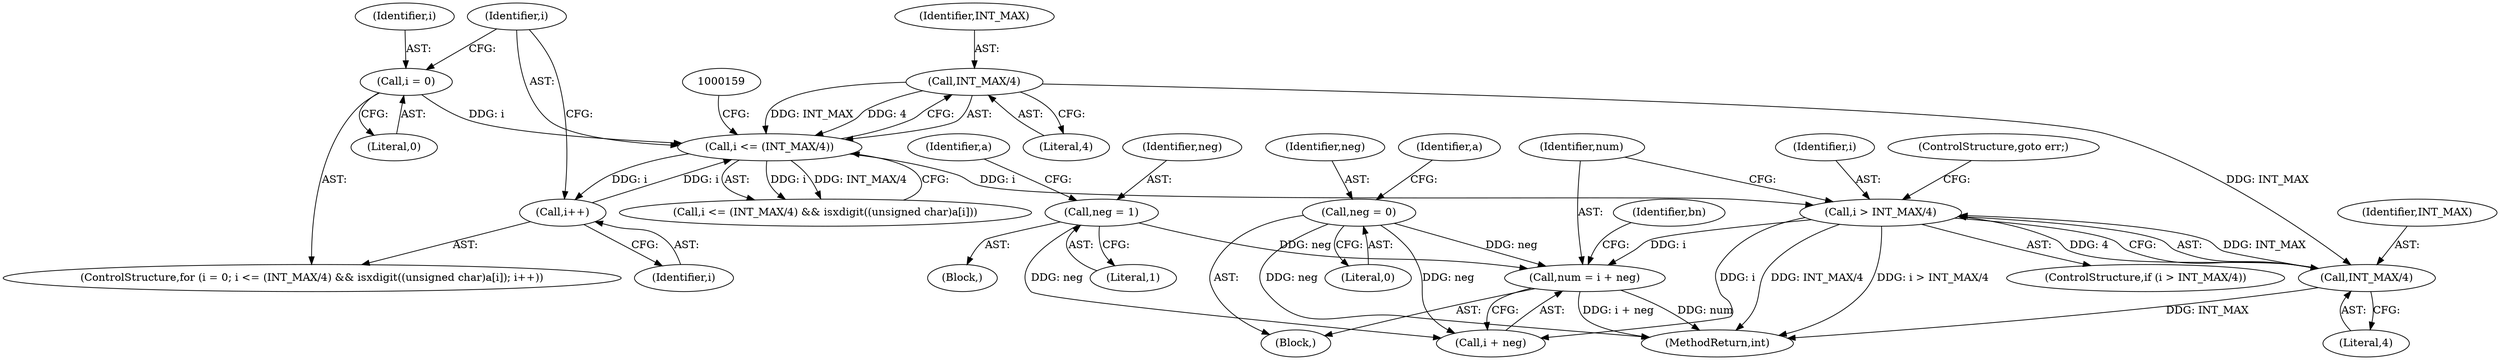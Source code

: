 digraph "0_openssl_c175308407858afff3fc8c2e5e085d94d12edc7d@integer" {
"1000173" [label="(Call,num = i + neg)"];
"1000167" [label="(Call,i > INT_MAX/4)"];
"1000152" [label="(Call,i <= (INT_MAX/4))"];
"1000163" [label="(Call,i++)"];
"1000148" [label="(Call,i = 0)"];
"1000154" [label="(Call,INT_MAX/4)"];
"1000169" [label="(Call,INT_MAX/4)"];
"1000113" [label="(Call,neg = 0)"];
"1000140" [label="(Call,neg = 1)"];
"1000184" [label="(MethodReturn,int)"];
"1000142" [label="(Literal,1)"];
"1000170" [label="(Identifier,INT_MAX)"];
"1000163" [label="(Call,i++)"];
"1000151" [label="(Call,i <= (INT_MAX/4) && isxdigit((unsigned char)a[i]))"];
"1000114" [label="(Identifier,neg)"];
"1000167" [label="(Call,i > INT_MAX/4)"];
"1000115" [label="(Literal,0)"];
"1000180" [label="(Identifier,bn)"];
"1000144" [label="(Identifier,a)"];
"1000166" [label="(ControlStructure,if (i > INT_MAX/4))"];
"1000174" [label="(Identifier,num)"];
"1000113" [label="(Call,neg = 0)"];
"1000141" [label="(Identifier,neg)"];
"1000173" [label="(Call,num = i + neg)"];
"1000147" [label="(ControlStructure,for (i = 0; i <= (INT_MAX/4) && isxdigit((unsigned char)a[i]); i++))"];
"1000168" [label="(Identifier,i)"];
"1000156" [label="(Literal,4)"];
"1000152" [label="(Call,i <= (INT_MAX/4))"];
"1000150" [label="(Literal,0)"];
"1000149" [label="(Identifier,i)"];
"1000175" [label="(Call,i + neg)"];
"1000172" [label="(ControlStructure,goto err;)"];
"1000148" [label="(Call,i = 0)"];
"1000155" [label="(Identifier,INT_MAX)"];
"1000169" [label="(Call,INT_MAX/4)"];
"1000103" [label="(Block,)"];
"1000154" [label="(Call,INT_MAX/4)"];
"1000164" [label="(Identifier,i)"];
"1000171" [label="(Literal,4)"];
"1000139" [label="(Block,)"];
"1000126" [label="(Identifier,a)"];
"1000153" [label="(Identifier,i)"];
"1000140" [label="(Call,neg = 1)"];
"1000173" -> "1000103"  [label="AST: "];
"1000173" -> "1000175"  [label="CFG: "];
"1000174" -> "1000173"  [label="AST: "];
"1000175" -> "1000173"  [label="AST: "];
"1000180" -> "1000173"  [label="CFG: "];
"1000173" -> "1000184"  [label="DDG: num"];
"1000173" -> "1000184"  [label="DDG: i + neg"];
"1000167" -> "1000173"  [label="DDG: i"];
"1000113" -> "1000173"  [label="DDG: neg"];
"1000140" -> "1000173"  [label="DDG: neg"];
"1000167" -> "1000166"  [label="AST: "];
"1000167" -> "1000169"  [label="CFG: "];
"1000168" -> "1000167"  [label="AST: "];
"1000169" -> "1000167"  [label="AST: "];
"1000172" -> "1000167"  [label="CFG: "];
"1000174" -> "1000167"  [label="CFG: "];
"1000167" -> "1000184"  [label="DDG: INT_MAX/4"];
"1000167" -> "1000184"  [label="DDG: i > INT_MAX/4"];
"1000152" -> "1000167"  [label="DDG: i"];
"1000169" -> "1000167"  [label="DDG: INT_MAX"];
"1000169" -> "1000167"  [label="DDG: 4"];
"1000167" -> "1000175"  [label="DDG: i"];
"1000152" -> "1000151"  [label="AST: "];
"1000152" -> "1000154"  [label="CFG: "];
"1000153" -> "1000152"  [label="AST: "];
"1000154" -> "1000152"  [label="AST: "];
"1000159" -> "1000152"  [label="CFG: "];
"1000151" -> "1000152"  [label="CFG: "];
"1000152" -> "1000151"  [label="DDG: i"];
"1000152" -> "1000151"  [label="DDG: INT_MAX/4"];
"1000163" -> "1000152"  [label="DDG: i"];
"1000148" -> "1000152"  [label="DDG: i"];
"1000154" -> "1000152"  [label="DDG: INT_MAX"];
"1000154" -> "1000152"  [label="DDG: 4"];
"1000152" -> "1000163"  [label="DDG: i"];
"1000163" -> "1000147"  [label="AST: "];
"1000163" -> "1000164"  [label="CFG: "];
"1000164" -> "1000163"  [label="AST: "];
"1000153" -> "1000163"  [label="CFG: "];
"1000148" -> "1000147"  [label="AST: "];
"1000148" -> "1000150"  [label="CFG: "];
"1000149" -> "1000148"  [label="AST: "];
"1000150" -> "1000148"  [label="AST: "];
"1000153" -> "1000148"  [label="CFG: "];
"1000154" -> "1000156"  [label="CFG: "];
"1000155" -> "1000154"  [label="AST: "];
"1000156" -> "1000154"  [label="AST: "];
"1000154" -> "1000169"  [label="DDG: INT_MAX"];
"1000169" -> "1000171"  [label="CFG: "];
"1000170" -> "1000169"  [label="AST: "];
"1000171" -> "1000169"  [label="AST: "];
"1000169" -> "1000184"  [label="DDG: INT_MAX"];
"1000113" -> "1000103"  [label="AST: "];
"1000113" -> "1000115"  [label="CFG: "];
"1000114" -> "1000113"  [label="AST: "];
"1000115" -> "1000113"  [label="AST: "];
"1000126" -> "1000113"  [label="CFG: "];
"1000113" -> "1000184"  [label="DDG: neg"];
"1000113" -> "1000175"  [label="DDG: neg"];
"1000140" -> "1000139"  [label="AST: "];
"1000140" -> "1000142"  [label="CFG: "];
"1000141" -> "1000140"  [label="AST: "];
"1000142" -> "1000140"  [label="AST: "];
"1000144" -> "1000140"  [label="CFG: "];
"1000140" -> "1000175"  [label="DDG: neg"];
}
